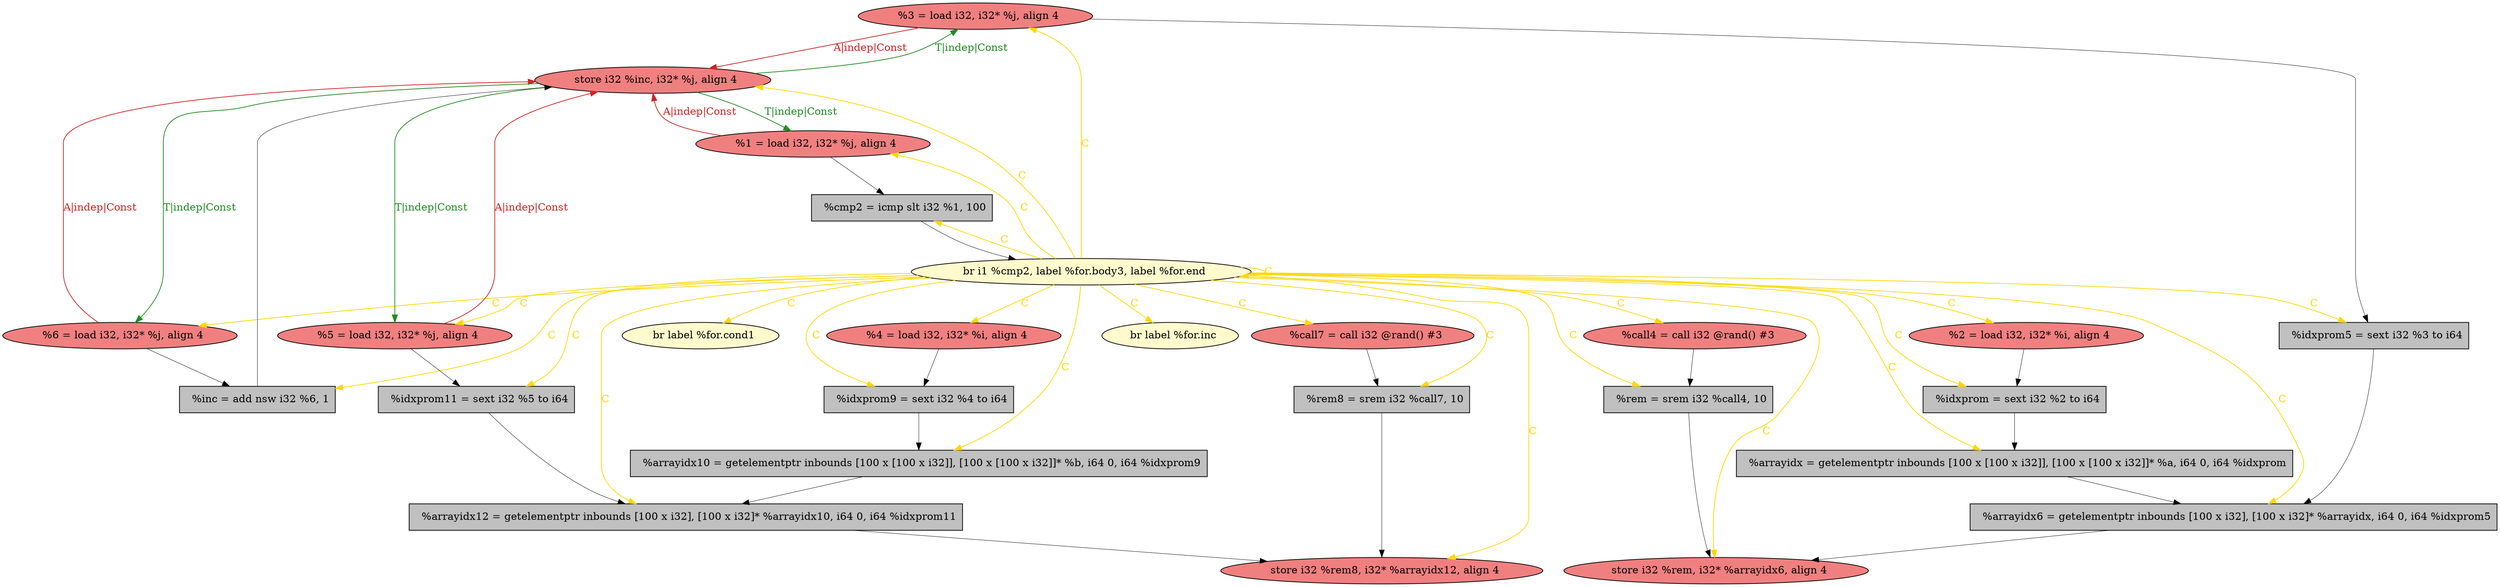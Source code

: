 
digraph G {


node1095 [fillcolor=lightcoral,label="  %3 = load i32, i32* %j, align 4",shape=ellipse,style=filled ]
node1094 [fillcolor=lemonchiffon,label="  br i1 %cmp2, label %for.body3, label %for.end",shape=ellipse,style=filled ]
node1093 [fillcolor=lightcoral,label="  %call4 = call i32 @rand() #3",shape=ellipse,style=filled ]
node1092 [fillcolor=grey,label="  %rem = srem i32 %call4, 10",shape=rectangle,style=filled ]
node1091 [fillcolor=grey,label="  %arrayidx = getelementptr inbounds [100 x [100 x i32]], [100 x [100 x i32]]* %a, i64 0, i64 %idxprom",shape=rectangle,style=filled ]
node1090 [fillcolor=grey,label="  %idxprom5 = sext i32 %3 to i64",shape=rectangle,style=filled ]
node1089 [fillcolor=grey,label="  %arrayidx10 = getelementptr inbounds [100 x [100 x i32]], [100 x [100 x i32]]* %b, i64 0, i64 %idxprom9",shape=rectangle,style=filled ]
node1088 [fillcolor=lightcoral,label="  %5 = load i32, i32* %j, align 4",shape=ellipse,style=filled ]
node1087 [fillcolor=grey,label="  %idxprom11 = sext i32 %5 to i64",shape=rectangle,style=filled ]
node1074 [fillcolor=lightcoral,label="  %call7 = call i32 @rand() #3",shape=ellipse,style=filled ]
node1075 [fillcolor=lightcoral,label="  %2 = load i32, i32* %i, align 4",shape=ellipse,style=filled ]
node1076 [fillcolor=lightcoral,label="  store i32 %rem, i32* %arrayidx6, align 4",shape=ellipse,style=filled ]
node1072 [fillcolor=grey,label="  %idxprom9 = sext i32 %4 to i64",shape=rectangle,style=filled ]
node1077 [fillcolor=grey,label="  %arrayidx6 = getelementptr inbounds [100 x i32], [100 x i32]* %arrayidx, i64 0, i64 %idxprom5",shape=rectangle,style=filled ]
node1080 [fillcolor=lightcoral,label="  %4 = load i32, i32* %i, align 4",shape=ellipse,style=filled ]
node1086 [fillcolor=lightcoral,label="  %6 = load i32, i32* %j, align 4",shape=ellipse,style=filled ]
node1071 [fillcolor=grey,label="  %rem8 = srem i32 %call7, 10",shape=rectangle,style=filled ]
node1082 [fillcolor=lemonchiffon,label="  br label %for.cond1",shape=ellipse,style=filled ]
node1096 [fillcolor=lightcoral,label="  %1 = load i32, i32* %j, align 4",shape=ellipse,style=filled ]
node1079 [fillcolor=grey,label="  %cmp2 = icmp slt i32 %1, 100",shape=rectangle,style=filled ]
node1085 [fillcolor=lightcoral,label="  store i32 %inc, i32* %j, align 4",shape=ellipse,style=filled ]
node1078 [fillcolor=grey,label="  %idxprom = sext i32 %2 to i64",shape=rectangle,style=filled ]
node1081 [fillcolor=lightcoral,label="  store i32 %rem8, i32* %arrayidx12, align 4",shape=ellipse,style=filled ]
node1083 [fillcolor=lemonchiffon,label="  br label %for.inc",shape=ellipse,style=filled ]
node1073 [fillcolor=grey,label="  %arrayidx12 = getelementptr inbounds [100 x i32], [100 x i32]* %arrayidx10, i64 0, i64 %idxprom11",shape=rectangle,style=filled ]
node1084 [fillcolor=grey,label="  %inc = add nsw i32 %6, 1",shape=rectangle,style=filled ]

node1094->node1086 [style=solid,color=gold,label="C",penwidth=1.0,fontcolor=gold ]
node1085->node1086 [style=solid,color=forestgreen,label="T|indep|Const",penwidth=1.0,fontcolor=forestgreen ]
node1085->node1096 [style=solid,color=forestgreen,label="T|indep|Const",penwidth=1.0,fontcolor=forestgreen ]
node1085->node1088 [style=solid,color=forestgreen,label="T|indep|Const",penwidth=1.0,fontcolor=forestgreen ]
node1094->node1094 [style=solid,color=gold,label="C",penwidth=1.0,fontcolor=gold ]
node1088->node1085 [style=solid,color=firebrick3,label="A|indep|Const",penwidth=1.0,fontcolor=firebrick3 ]
node1094->node1089 [style=solid,color=gold,label="C",penwidth=1.0,fontcolor=gold ]
node1094->node1093 [style=solid,color=gold,label="C",penwidth=1.0,fontcolor=gold ]
node1096->node1085 [style=solid,color=firebrick3,label="A|indep|Const",penwidth=1.0,fontcolor=firebrick3 ]
node1080->node1072 [style=solid,color=black,label="",penwidth=0.5,fontcolor=black ]
node1096->node1079 [style=solid,color=black,label="",penwidth=0.5,fontcolor=black ]
node1084->node1085 [style=solid,color=black,label="",penwidth=0.5,fontcolor=black ]
node1094->node1079 [style=solid,color=gold,label="C",penwidth=1.0,fontcolor=gold ]
node1094->node1092 [style=solid,color=gold,label="C",penwidth=1.0,fontcolor=gold ]
node1094->node1084 [style=solid,color=gold,label="C",penwidth=1.0,fontcolor=gold ]
node1072->node1089 [style=solid,color=black,label="",penwidth=0.5,fontcolor=black ]
node1078->node1091 [style=solid,color=black,label="",penwidth=0.5,fontcolor=black ]
node1094->node1085 [style=solid,color=gold,label="C",penwidth=1.0,fontcolor=gold ]
node1094->node1078 [style=solid,color=gold,label="C",penwidth=1.0,fontcolor=gold ]
node1095->node1090 [style=solid,color=black,label="",penwidth=0.5,fontcolor=black ]
node1087->node1073 [style=solid,color=black,label="",penwidth=0.5,fontcolor=black ]
node1094->node1077 [style=solid,color=gold,label="C",penwidth=1.0,fontcolor=gold ]
node1094->node1080 [style=solid,color=gold,label="C",penwidth=1.0,fontcolor=gold ]
node1094->node1083 [style=solid,color=gold,label="C",penwidth=1.0,fontcolor=gold ]
node1089->node1073 [style=solid,color=black,label="",penwidth=0.5,fontcolor=black ]
node1094->node1076 [style=solid,color=gold,label="C",penwidth=1.0,fontcolor=gold ]
node1071->node1081 [style=solid,color=black,label="",penwidth=0.5,fontcolor=black ]
node1094->node1071 [style=solid,color=gold,label="C",penwidth=1.0,fontcolor=gold ]
node1094->node1088 [style=solid,color=gold,label="C",penwidth=1.0,fontcolor=gold ]
node1094->node1095 [style=solid,color=gold,label="C",penwidth=1.0,fontcolor=gold ]
node1094->node1091 [style=solid,color=gold,label="C",penwidth=1.0,fontcolor=gold ]
node1094->node1082 [style=solid,color=gold,label="C",penwidth=1.0,fontcolor=gold ]
node1094->node1072 [style=solid,color=gold,label="C",penwidth=1.0,fontcolor=gold ]
node1077->node1076 [style=solid,color=black,label="",penwidth=0.5,fontcolor=black ]
node1094->node1096 [style=solid,color=gold,label="C",penwidth=1.0,fontcolor=gold ]
node1094->node1074 [style=solid,color=gold,label="C",penwidth=1.0,fontcolor=gold ]
node1094->node1073 [style=solid,color=gold,label="C",penwidth=1.0,fontcolor=gold ]
node1094->node1087 [style=solid,color=gold,label="C",penwidth=1.0,fontcolor=gold ]
node1092->node1076 [style=solid,color=black,label="",penwidth=0.5,fontcolor=black ]
node1090->node1077 [style=solid,color=black,label="",penwidth=0.5,fontcolor=black ]
node1094->node1075 [style=solid,color=gold,label="C",penwidth=1.0,fontcolor=gold ]
node1095->node1085 [style=solid,color=firebrick3,label="A|indep|Const",penwidth=1.0,fontcolor=firebrick3 ]
node1085->node1095 [style=solid,color=forestgreen,label="T|indep|Const",penwidth=1.0,fontcolor=forestgreen ]
node1079->node1094 [style=solid,color=black,label="",penwidth=0.5,fontcolor=black ]
node1091->node1077 [style=solid,color=black,label="",penwidth=0.5,fontcolor=black ]
node1086->node1084 [style=solid,color=black,label="",penwidth=0.5,fontcolor=black ]
node1088->node1087 [style=solid,color=black,label="",penwidth=0.5,fontcolor=black ]
node1086->node1085 [style=solid,color=firebrick3,label="A|indep|Const",penwidth=1.0,fontcolor=firebrick3 ]
node1094->node1090 [style=solid,color=gold,label="C",penwidth=1.0,fontcolor=gold ]
node1074->node1071 [style=solid,color=black,label="",penwidth=0.5,fontcolor=black ]
node1094->node1081 [style=solid,color=gold,label="C",penwidth=1.0,fontcolor=gold ]
node1075->node1078 [style=solid,color=black,label="",penwidth=0.5,fontcolor=black ]
node1093->node1092 [style=solid,color=black,label="",penwidth=0.5,fontcolor=black ]
node1073->node1081 [style=solid,color=black,label="",penwidth=0.5,fontcolor=black ]


}
